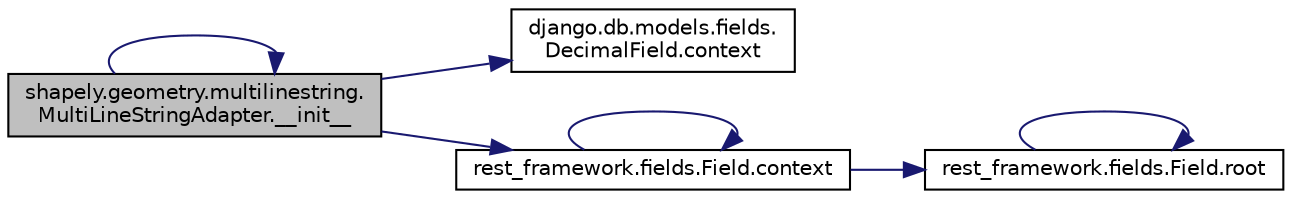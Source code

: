 digraph "shapely.geometry.multilinestring.MultiLineStringAdapter.__init__"
{
 // LATEX_PDF_SIZE
  edge [fontname="Helvetica",fontsize="10",labelfontname="Helvetica",labelfontsize="10"];
  node [fontname="Helvetica",fontsize="10",shape=record];
  rankdir="LR";
  Node1 [label="shapely.geometry.multilinestring.\lMultiLineStringAdapter.__init__",height=0.2,width=0.4,color="black", fillcolor="grey75", style="filled", fontcolor="black",tooltip=" "];
  Node1 -> Node1 [color="midnightblue",fontsize="10",style="solid",fontname="Helvetica"];
  Node1 -> Node2 [color="midnightblue",fontsize="10",style="solid",fontname="Helvetica"];
  Node2 [label="django.db.models.fields.\lDecimalField.context",height=0.2,width=0.4,color="black", fillcolor="white", style="filled",URL="$d7/deb/classdjango_1_1db_1_1models_1_1fields_1_1_decimal_field.html#ad4f12f30ab3382af7e5515219c887cd7",tooltip=" "];
  Node1 -> Node3 [color="midnightblue",fontsize="10",style="solid",fontname="Helvetica"];
  Node3 [label="rest_framework.fields.Field.context",height=0.2,width=0.4,color="black", fillcolor="white", style="filled",URL="$d9/d53/classrest__framework_1_1fields_1_1_field.html#a09a9faba0bc69bf014d48f4e1e31367c",tooltip=" "];
  Node3 -> Node3 [color="midnightblue",fontsize="10",style="solid",fontname="Helvetica"];
  Node3 -> Node4 [color="midnightblue",fontsize="10",style="solid",fontname="Helvetica"];
  Node4 [label="rest_framework.fields.Field.root",height=0.2,width=0.4,color="black", fillcolor="white", style="filled",URL="$d9/d53/classrest__framework_1_1fields_1_1_field.html#a266415cbd632ae76dee42f9ee139745b",tooltip=" "];
  Node4 -> Node4 [color="midnightblue",fontsize="10",style="solid",fontname="Helvetica"];
}
